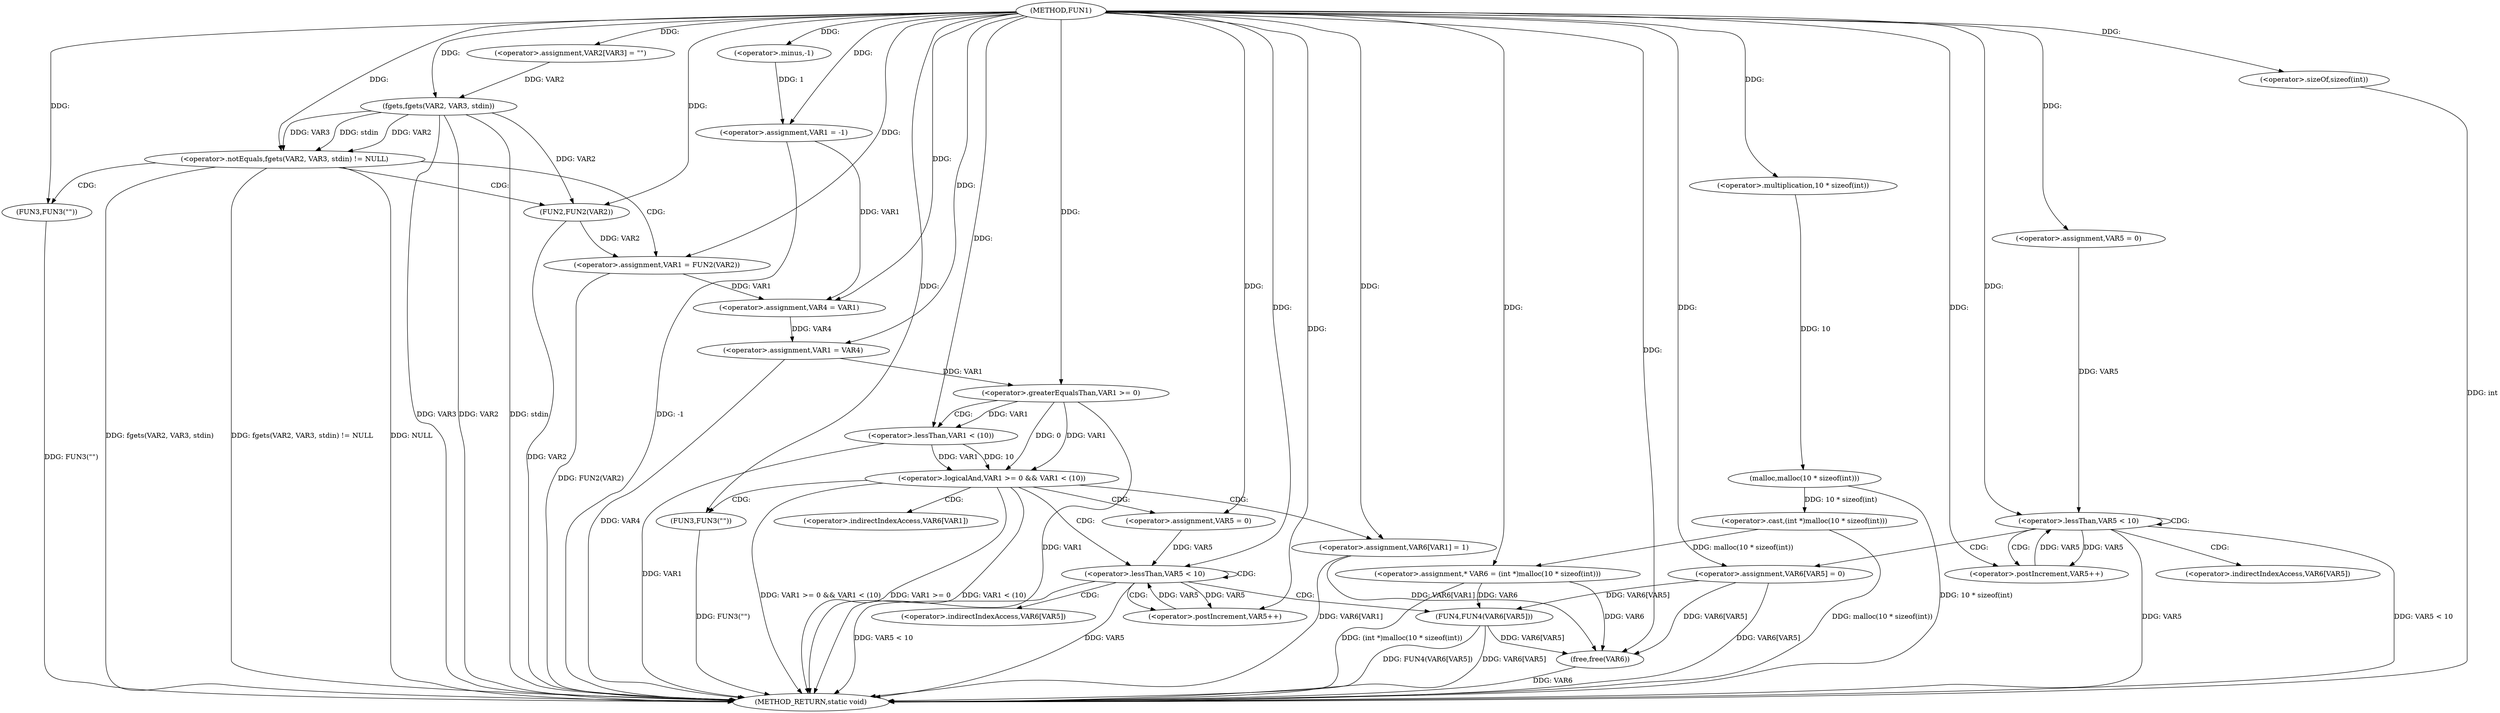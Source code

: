 digraph FUN1 {  
"1000100" [label = "(METHOD,FUN1)" ]
"1000198" [label = "(METHOD_RETURN,static void)" ]
"1000103" [label = "(<operator>.assignment,VAR1 = -1)" ]
"1000105" [label = "(<operator>.minus,-1)" ]
"1000109" [label = "(<operator>.assignment,VAR2[VAR3] = \"\")" ]
"1000113" [label = "(<operator>.notEquals,fgets(VAR2, VAR3, stdin) != NULL)" ]
"1000114" [label = "(fgets,fgets(VAR2, VAR3, stdin))" ]
"1000120" [label = "(<operator>.assignment,VAR1 = FUN2(VAR2))" ]
"1000122" [label = "(FUN2,FUN2(VAR2))" ]
"1000126" [label = "(FUN3,FUN3(\"\"))" ]
"1000130" [label = "(<operator>.assignment,VAR4 = VAR1)" ]
"1000134" [label = "(<operator>.assignment,VAR1 = VAR4)" ]
"1000140" [label = "(<operator>.assignment,* VAR6 = (int *)malloc(10 * sizeof(int)))" ]
"1000142" [label = "(<operator>.cast,(int *)malloc(10 * sizeof(int)))" ]
"1000144" [label = "(malloc,malloc(10 * sizeof(int)))" ]
"1000145" [label = "(<operator>.multiplication,10 * sizeof(int))" ]
"1000147" [label = "(<operator>.sizeOf,sizeof(int))" ]
"1000150" [label = "(<operator>.assignment,VAR5 = 0)" ]
"1000153" [label = "(<operator>.lessThan,VAR5 < 10)" ]
"1000156" [label = "(<operator>.postIncrement,VAR5++)" ]
"1000159" [label = "(<operator>.assignment,VAR6[VAR5] = 0)" ]
"1000165" [label = "(<operator>.logicalAnd,VAR1 >= 0 && VAR1 < (10))" ]
"1000166" [label = "(<operator>.greaterEqualsThan,VAR1 >= 0)" ]
"1000169" [label = "(<operator>.lessThan,VAR1 < (10))" ]
"1000173" [label = "(<operator>.assignment,VAR6[VAR1] = 1)" ]
"1000179" [label = "(<operator>.assignment,VAR5 = 0)" ]
"1000182" [label = "(<operator>.lessThan,VAR5 < 10)" ]
"1000185" [label = "(<operator>.postIncrement,VAR5++)" ]
"1000188" [label = "(FUN4,FUN4(VAR6[VAR5]))" ]
"1000194" [label = "(FUN3,FUN3(\"\"))" ]
"1000196" [label = "(free,free(VAR6))" ]
"1000160" [label = "(<operator>.indirectIndexAccess,VAR6[VAR5])" ]
"1000174" [label = "(<operator>.indirectIndexAccess,VAR6[VAR1])" ]
"1000189" [label = "(<operator>.indirectIndexAccess,VAR6[VAR5])" ]
  "1000140" -> "1000198"  [ label = "DDG: (int *)malloc(10 * sizeof(int))"] 
  "1000194" -> "1000198"  [ label = "DDG: FUN3(\"\")"] 
  "1000165" -> "1000198"  [ label = "DDG: VAR1 < (10)"] 
  "1000103" -> "1000198"  [ label = "DDG: -1"] 
  "1000122" -> "1000198"  [ label = "DDG: VAR2"] 
  "1000114" -> "1000198"  [ label = "DDG: VAR2"] 
  "1000147" -> "1000198"  [ label = "DDG: int"] 
  "1000153" -> "1000198"  [ label = "DDG: VAR5 < 10"] 
  "1000113" -> "1000198"  [ label = "DDG: NULL"] 
  "1000153" -> "1000198"  [ label = "DDG: VAR5"] 
  "1000196" -> "1000198"  [ label = "DDG: VAR6"] 
  "1000165" -> "1000198"  [ label = "DDG: VAR1 >= 0 && VAR1 < (10)"] 
  "1000182" -> "1000198"  [ label = "DDG: VAR5 < 10"] 
  "1000188" -> "1000198"  [ label = "DDG: FUN4(VAR6[VAR5])"] 
  "1000114" -> "1000198"  [ label = "DDG: stdin"] 
  "1000126" -> "1000198"  [ label = "DDG: FUN3(\"\")"] 
  "1000113" -> "1000198"  [ label = "DDG: fgets(VAR2, VAR3, stdin)"] 
  "1000159" -> "1000198"  [ label = "DDG: VAR6[VAR5]"] 
  "1000188" -> "1000198"  [ label = "DDG: VAR6[VAR5]"] 
  "1000165" -> "1000198"  [ label = "DDG: VAR1 >= 0"] 
  "1000142" -> "1000198"  [ label = "DDG: malloc(10 * sizeof(int))"] 
  "1000166" -> "1000198"  [ label = "DDG: VAR1"] 
  "1000113" -> "1000198"  [ label = "DDG: fgets(VAR2, VAR3, stdin) != NULL"] 
  "1000134" -> "1000198"  [ label = "DDG: VAR4"] 
  "1000120" -> "1000198"  [ label = "DDG: FUN2(VAR2)"] 
  "1000144" -> "1000198"  [ label = "DDG: 10 * sizeof(int)"] 
  "1000169" -> "1000198"  [ label = "DDG: VAR1"] 
  "1000114" -> "1000198"  [ label = "DDG: VAR3"] 
  "1000182" -> "1000198"  [ label = "DDG: VAR5"] 
  "1000173" -> "1000198"  [ label = "DDG: VAR6[VAR1]"] 
  "1000105" -> "1000103"  [ label = "DDG: 1"] 
  "1000100" -> "1000103"  [ label = "DDG: "] 
  "1000100" -> "1000105"  [ label = "DDG: "] 
  "1000100" -> "1000109"  [ label = "DDG: "] 
  "1000114" -> "1000113"  [ label = "DDG: VAR2"] 
  "1000114" -> "1000113"  [ label = "DDG: VAR3"] 
  "1000114" -> "1000113"  [ label = "DDG: stdin"] 
  "1000109" -> "1000114"  [ label = "DDG: VAR2"] 
  "1000100" -> "1000114"  [ label = "DDG: "] 
  "1000100" -> "1000113"  [ label = "DDG: "] 
  "1000122" -> "1000120"  [ label = "DDG: VAR2"] 
  "1000100" -> "1000120"  [ label = "DDG: "] 
  "1000114" -> "1000122"  [ label = "DDG: VAR2"] 
  "1000100" -> "1000122"  [ label = "DDG: "] 
  "1000100" -> "1000126"  [ label = "DDG: "] 
  "1000103" -> "1000130"  [ label = "DDG: VAR1"] 
  "1000120" -> "1000130"  [ label = "DDG: VAR1"] 
  "1000100" -> "1000130"  [ label = "DDG: "] 
  "1000130" -> "1000134"  [ label = "DDG: VAR4"] 
  "1000100" -> "1000134"  [ label = "DDG: "] 
  "1000142" -> "1000140"  [ label = "DDG: malloc(10 * sizeof(int))"] 
  "1000100" -> "1000140"  [ label = "DDG: "] 
  "1000144" -> "1000142"  [ label = "DDG: 10 * sizeof(int)"] 
  "1000145" -> "1000144"  [ label = "DDG: 10"] 
  "1000100" -> "1000145"  [ label = "DDG: "] 
  "1000100" -> "1000147"  [ label = "DDG: "] 
  "1000100" -> "1000150"  [ label = "DDG: "] 
  "1000150" -> "1000153"  [ label = "DDG: VAR5"] 
  "1000156" -> "1000153"  [ label = "DDG: VAR5"] 
  "1000100" -> "1000153"  [ label = "DDG: "] 
  "1000153" -> "1000156"  [ label = "DDG: VAR5"] 
  "1000100" -> "1000156"  [ label = "DDG: "] 
  "1000100" -> "1000159"  [ label = "DDG: "] 
  "1000166" -> "1000165"  [ label = "DDG: VAR1"] 
  "1000166" -> "1000165"  [ label = "DDG: 0"] 
  "1000134" -> "1000166"  [ label = "DDG: VAR1"] 
  "1000100" -> "1000166"  [ label = "DDG: "] 
  "1000169" -> "1000165"  [ label = "DDG: VAR1"] 
  "1000169" -> "1000165"  [ label = "DDG: 10"] 
  "1000166" -> "1000169"  [ label = "DDG: VAR1"] 
  "1000100" -> "1000169"  [ label = "DDG: "] 
  "1000100" -> "1000173"  [ label = "DDG: "] 
  "1000100" -> "1000179"  [ label = "DDG: "] 
  "1000185" -> "1000182"  [ label = "DDG: VAR5"] 
  "1000179" -> "1000182"  [ label = "DDG: VAR5"] 
  "1000100" -> "1000182"  [ label = "DDG: "] 
  "1000182" -> "1000185"  [ label = "DDG: VAR5"] 
  "1000100" -> "1000185"  [ label = "DDG: "] 
  "1000140" -> "1000188"  [ label = "DDG: VAR6"] 
  "1000159" -> "1000188"  [ label = "DDG: VAR6[VAR5]"] 
  "1000100" -> "1000194"  [ label = "DDG: "] 
  "1000140" -> "1000196"  [ label = "DDG: VAR6"] 
  "1000173" -> "1000196"  [ label = "DDG: VAR6[VAR1]"] 
  "1000159" -> "1000196"  [ label = "DDG: VAR6[VAR5]"] 
  "1000188" -> "1000196"  [ label = "DDG: VAR6[VAR5]"] 
  "1000100" -> "1000196"  [ label = "DDG: "] 
  "1000113" -> "1000120"  [ label = "CDG: "] 
  "1000113" -> "1000126"  [ label = "CDG: "] 
  "1000113" -> "1000122"  [ label = "CDG: "] 
  "1000153" -> "1000153"  [ label = "CDG: "] 
  "1000153" -> "1000159"  [ label = "CDG: "] 
  "1000153" -> "1000156"  [ label = "CDG: "] 
  "1000153" -> "1000160"  [ label = "CDG: "] 
  "1000165" -> "1000174"  [ label = "CDG: "] 
  "1000165" -> "1000173"  [ label = "CDG: "] 
  "1000165" -> "1000179"  [ label = "CDG: "] 
  "1000165" -> "1000182"  [ label = "CDG: "] 
  "1000165" -> "1000194"  [ label = "CDG: "] 
  "1000166" -> "1000169"  [ label = "CDG: "] 
  "1000182" -> "1000188"  [ label = "CDG: "] 
  "1000182" -> "1000182"  [ label = "CDG: "] 
  "1000182" -> "1000189"  [ label = "CDG: "] 
  "1000182" -> "1000185"  [ label = "CDG: "] 
}
